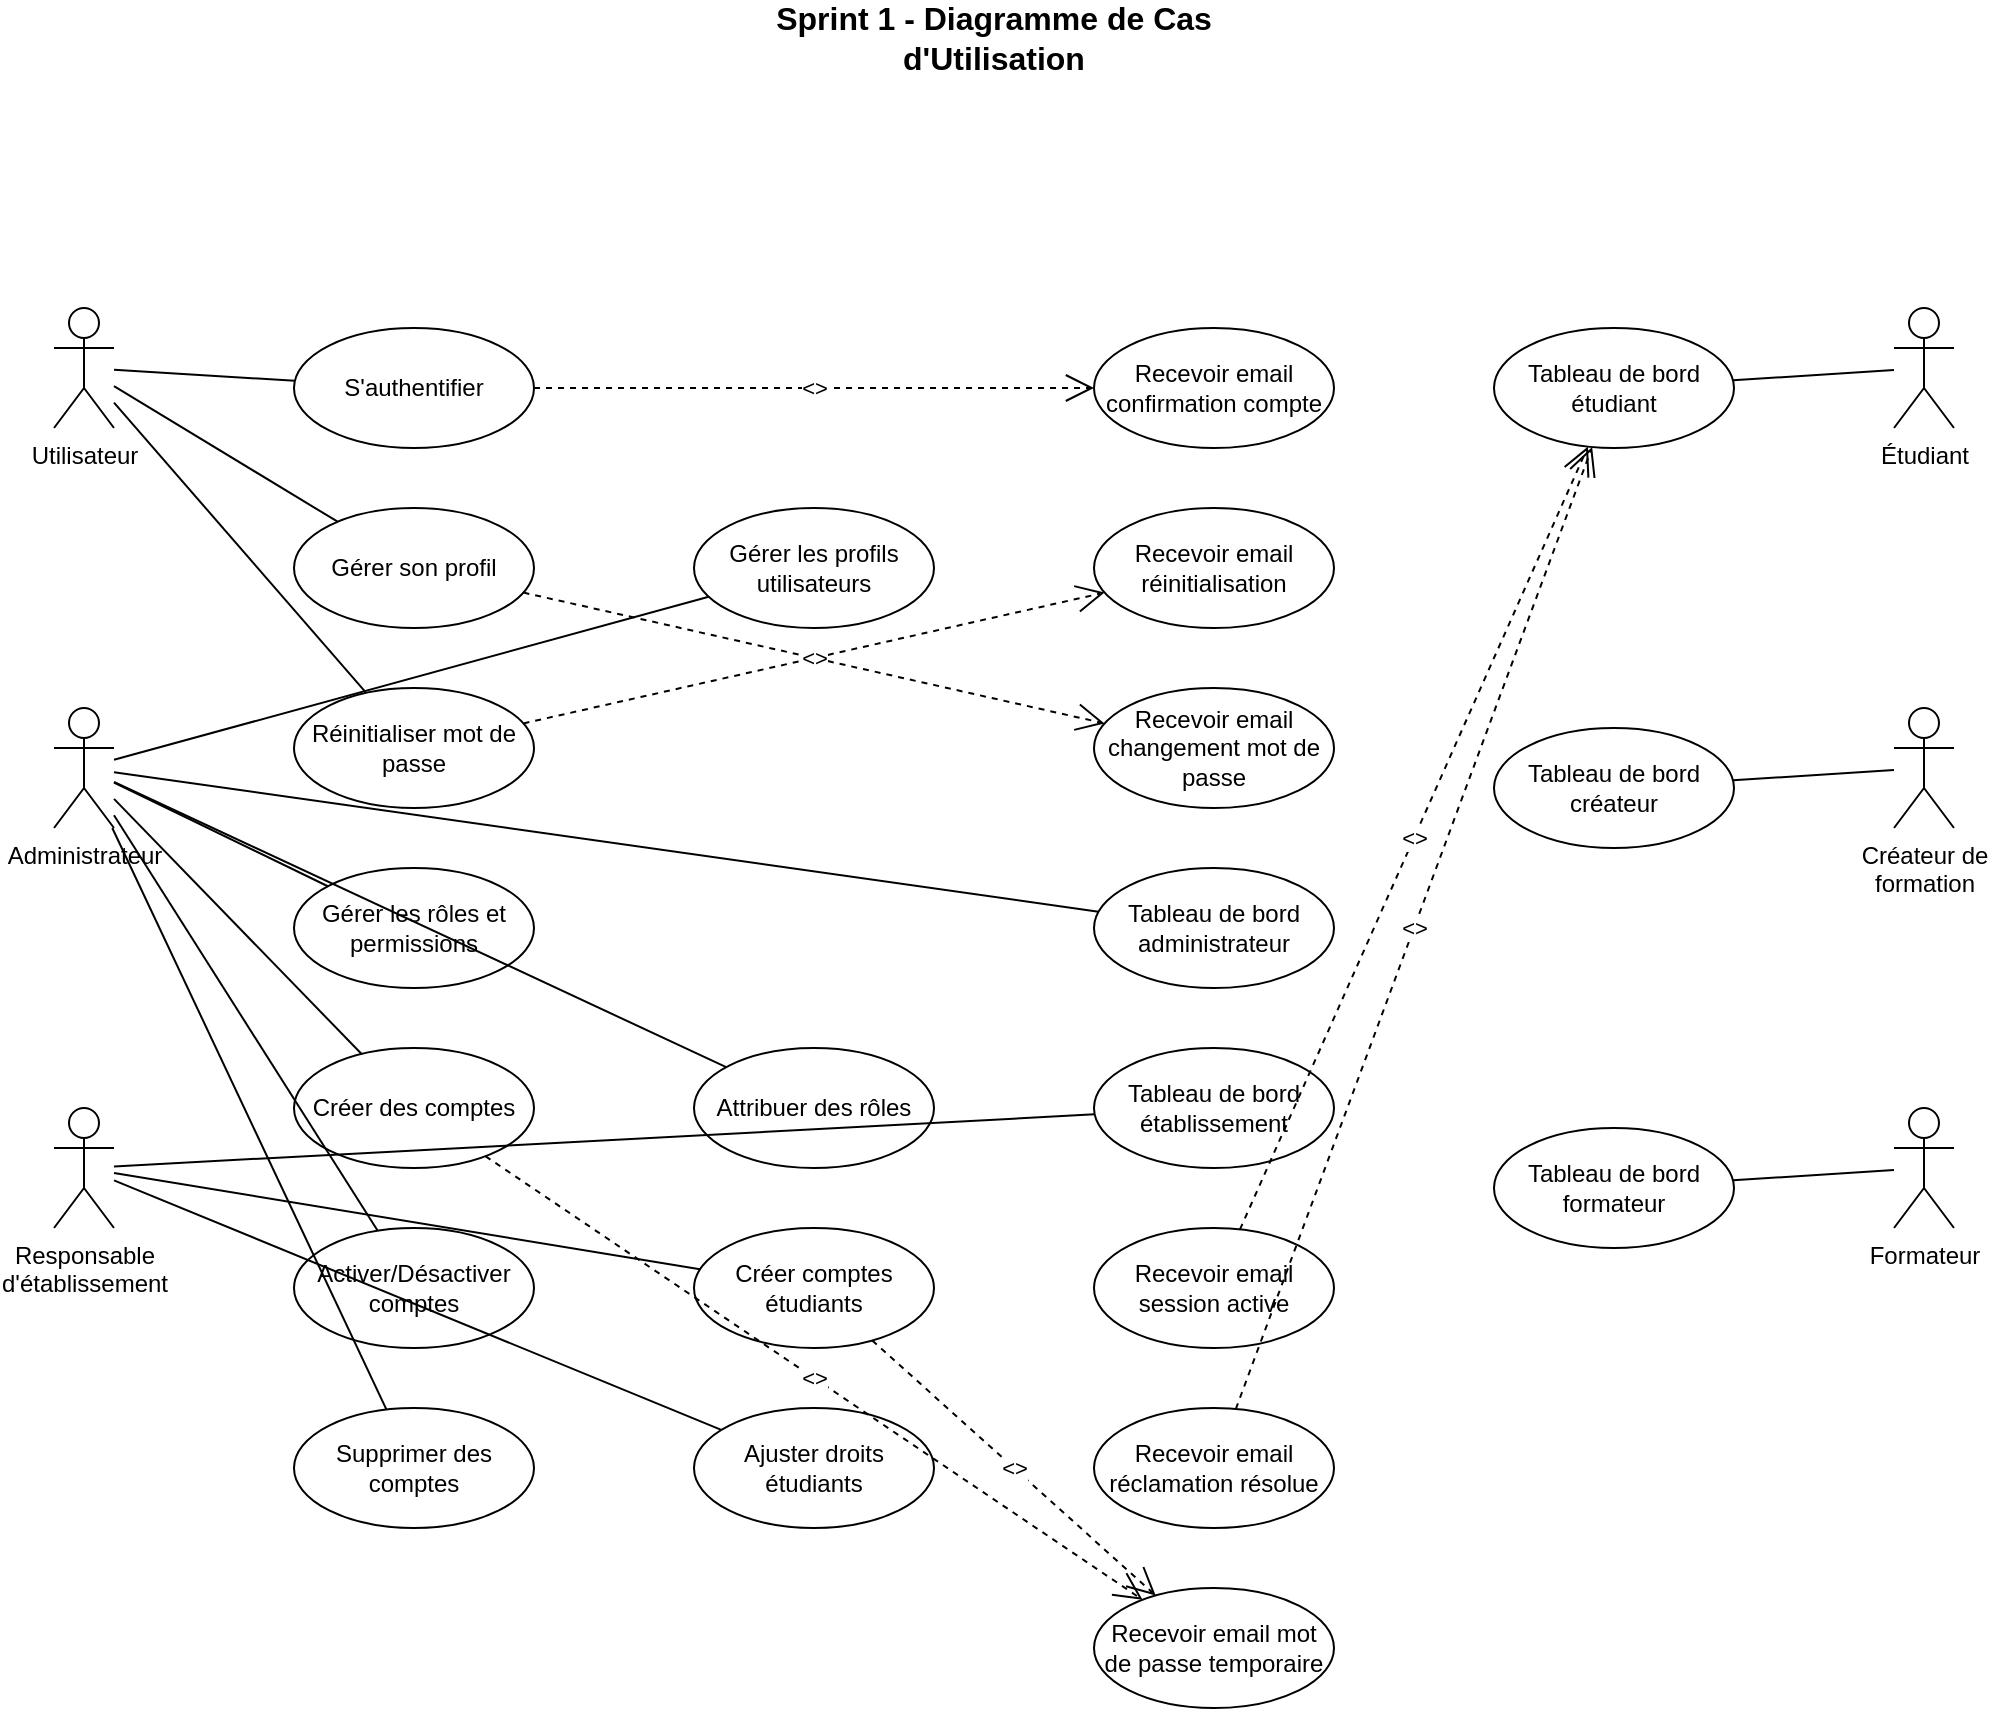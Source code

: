 <?xml version="1.0" encoding="UTF-8"?>
<mxfile version="22.1.16" type="device">
  <diagram name="Sprint1-UseCase" id="sprint1-usecase">
    <mxGraphModel dx="1422" dy="794" grid="1" gridSize="10" guides="1" tooltips="1" connect="1" arrows="1" fold="1" page="1" pageScale="1" pageWidth="1169" pageHeight="827" math="0" shadow="0">
      <root>
        <mxCell id="0" />
        <mxCell id="1" parent="0" />
        
        <!-- Acteurs -->
        <mxCell id="acteur1" value="Utilisateur" style="shape=umlActor;verticalLabelPosition=bottom;verticalAlign=top;html=1;" vertex="1" parent="1">
          <mxGeometry x="80" y="200" width="30" height="60" as="geometry" />
        </mxCell>
        
        <mxCell id="acteur2" value="Administrateur" style="shape=umlActor;verticalLabelPosition=bottom;verticalAlign=top;html=1;" vertex="1" parent="1">
          <mxGeometry x="80" y="400" width="30" height="60" as="geometry" />
        </mxCell>
        
        <mxCell id="acteur3" value="Responsable&#xa;d'établissement" style="shape=umlActor;verticalLabelPosition=bottom;verticalAlign=top;html=1;" vertex="1" parent="1">
          <mxGeometry x="80" y="600" width="30" height="60" as="geometry" />
        </mxCell>
        
        <mxCell id="acteur4" value="Étudiant" style="shape=umlActor;verticalLabelPosition=bottom;verticalAlign=top;html=1;" vertex="1" parent="1">
          <mxGeometry x="1000" y="200" width="30" height="60" as="geometry" />
        </mxCell>
        
        <mxCell id="acteur5" value="Créateur de&#xa;formation" style="shape=umlActor;verticalLabelPosition=bottom;verticalAlign=top;html=1;" vertex="1" parent="1">
          <mxGeometry x="1000" y="400" width="30" height="60" as="geometry" />
        </mxCell>
        
        <mxCell id="acteur6" value="Formateur" style="shape=umlActor;verticalLabelPosition=bottom;verticalAlign=top;html=1;" vertex="1" parent="1">
          <mxGeometry x="1000" y="600" width="30" height="60" as="geometry" />
        </mxCell>
        
        <!-- Cas d'utilisation principaux -->
        <mxCell id="uc1" value="S'authentifier" style="ellipse;whiteSpace=wrap;html=1;" vertex="1" parent="1">
          <mxGeometry x="200" y="210" width="120" height="60" as="geometry" />
        </mxCell>
        
        <mxCell id="uc2" value="Gérer son profil" style="ellipse;whiteSpace=wrap;html=1;" vertex="1" parent="1">
          <mxGeometry x="200" y="300" width="120" height="60" as="geometry" />
        </mxCell>
        
        <mxCell id="uc3" value="Réinitialiser mot de passe" style="ellipse;whiteSpace=wrap;html=1;" vertex="1" parent="1">
          <mxGeometry x="200" y="390" width="120" height="60" as="geometry" />
        </mxCell>
        
        <mxCell id="uc4" value="Gérer les rôles et permissions" style="ellipse;whiteSpace=wrap;html=1;" vertex="1" parent="1">
          <mxGeometry x="200" y="480" width="120" height="60" as="geometry" />
        </mxCell>
        
        <mxCell id="uc5" value="Créer des comptes" style="ellipse;whiteSpace=wrap;html=1;" vertex="1" parent="1">
          <mxGeometry x="200" y="570" width="120" height="60" as="geometry" />
        </mxCell>
        
        <mxCell id="uc6" value="Activer/Désactiver comptes" style="ellipse;whiteSpace=wrap;html=1;" vertex="1" parent="1">
          <mxGeometry x="200" y="660" width="120" height="60" as="geometry" />
        </mxCell>
        
        <mxCell id="uc7" value="Supprimer des comptes" style="ellipse;whiteSpace=wrap;html=1;" vertex="1" parent="1">
          <mxGeometry x="200" y="750" width="120" height="60" as="geometry" />
        </mxCell>
        
        <mxCell id="uc8" value="Gérer les profils utilisateurs" style="ellipse;whiteSpace=wrap;html=1;" vertex="1" parent="1">
          <mxGeometry x="400" y="300" width="120" height="60" as="geometry" />
        </mxCell>
        
        <mxCell id="uc9" value="Attribuer des rôles" style="ellipse;whiteSpace=wrap;html=1;" vertex="1" parent="1">
          <mxGeometry x="400" y="570" width="120" height="60" as="geometry" />
        </mxCell>
        
        <mxCell id="uc10" value="Créer comptes étudiants" style="ellipse;whiteSpace=wrap;html=1;" vertex="1" parent="1">
          <mxGeometry x="400" y="660" width="120" height="60" as="geometry" />
        </mxCell>
        
        <mxCell id="uc11" value="Ajuster droits étudiants" style="ellipse;whiteSpace=wrap;html=1;" vertex="1" parent="1">
          <mxGeometry x="400" y="750" width="120" height="60" as="geometry" />
        </mxCell>
        
        <mxCell id="uc12" value="Tableau de bord administrateur" style="ellipse;whiteSpace=wrap;html=1;" vertex="1" parent="1">
          <mxGeometry x="600" y="480" width="120" height="60" as="geometry" />
        </mxCell>
        
        <mxCell id="uc13" value="Tableau de bord établissement" style="ellipse;whiteSpace=wrap;html=1;" vertex="1" parent="1">
          <mxGeometry x="600" y="570" width="120" height="60" as="geometry" />
        </mxCell>
        
        <mxCell id="uc14" value="Tableau de bord étudiant" style="ellipse;whiteSpace=wrap;html=1;" vertex="1" parent="1">
          <mxGeometry x="800" y="210" width="120" height="60" as="geometry" />
        </mxCell>
        
        <mxCell id="uc15" value="Tableau de bord créateur" style="ellipse;whiteSpace=wrap;html=1;" vertex="1" parent="1">
          <mxGeometry x="800" y="410" width="120" height="60" as="geometry" />
        </mxCell>
        
        <mxCell id="uc16" value="Tableau de bord formateur" style="ellipse;whiteSpace=wrap;html=1;" vertex="1" parent="1">
          <mxGeometry x="800" y="610" width="120" height="60" as="geometry" />
        </mxCell>
        
        <!-- Cas d'utilisation d'emails -->
        <mxCell id="uc17" value="Recevoir email confirmation compte" style="ellipse;whiteSpace=wrap;html=1;" vertex="1" parent="1">
          <mxGeometry x="600" y="210" width="120" height="60" as="geometry" />
        </mxCell>
        
        <mxCell id="uc18" value="Recevoir email réinitialisation" style="ellipse;whiteSpace=wrap;html=1;" vertex="1" parent="1">
          <mxGeometry x="600" y="300" width="120" height="60" as="geometry" />
        </mxCell>
        
        <mxCell id="uc19" value="Recevoir email changement mot de passe" style="ellipse;whiteSpace=wrap;html=1;" vertex="1" parent="1">
          <mxGeometry x="600" y="390" width="120" height="60" as="geometry" />
        </mxCell>
        
        <mxCell id="uc20" value="Recevoir email session active" style="ellipse;whiteSpace=wrap;html=1;" vertex="1" parent="1">
          <mxGeometry x="600" y="660" width="120" height="60" as="geometry" />
        </mxCell>
        
        <mxCell id="uc21" value="Recevoir email réclamation résolue" style="ellipse;whiteSpace=wrap;html=1;" vertex="1" parent="1">
          <mxGeometry x="600" y="750" width="120" height="60" as="geometry" />
        </mxCell>
        
        <mxCell id="uc22" value="Recevoir email mot de passe temporaire" style="ellipse;whiteSpace=wrap;html=1;" vertex="1" parent="1">
          <mxGeometry x="600" y="840" width="120" height="60" as="geometry" />
        </mxCell>
        
        <!-- Relations -->
        <!-- Associations -->
        <mxCell id="assoc1" value="" style="endArrow=none;html=1;rounded=0;" edge="1" parent="1" source="acteur1" target="uc1">
          <mxGeometry width="50" height="50" relative="1" as="geometry">
            <mxPoint x="290" y="240" as="sourcePoint" />
            <mxPoint x="340" y="190" as="targetPoint" />
          </mxGeometry>
        </mxCell>
        
        <mxCell id="assoc2" value="" style="endArrow=none;html=1;rounded=0;" edge="1" parent="1" source="acteur1" target="uc2">
          <mxGeometry width="50" height="50" relative="1" as="geometry">
            <mxPoint x="290" y="240" as="sourcePoint" />
            <mxPoint x="340" y="190" as="targetPoint" />
          </mxGeometry>
        </mxCell>
        
        <mxCell id="assoc3" value="" style="endArrow=none;html=1;rounded=0;" edge="1" parent="1" source="acteur1" target="uc3">
          <mxGeometry width="50" height="50" relative="1" as="geometry">
            <mxPoint x="290" y="240" as="sourcePoint" />
            <mxPoint x="340" y="190" as="targetPoint" />
          </mxGeometry>
        </mxCell>
        
        <mxCell id="assoc4" value="" style="endArrow=none;html=1;rounded=0;" edge="1" parent="1" source="acteur2" target="uc4">
          <mxGeometry width="50" height="50" relative="1" as="geometry">
            <mxPoint x="290" y="240" as="sourcePoint" />
            <mxPoint x="340" y="190" as="targetPoint" />
          </mxGeometry>
        </mxCell>
        
        <mxCell id="assoc5" value="" style="endArrow=none;html=1;rounded=0;" edge="1" parent="1" source="acteur2" target="uc5">
          <mxGeometry width="50" height="50" relative="1" as="geometry">
            <mxPoint x="290" y="240" as="sourcePoint" />
            <mxPoint x="340" y="190" as="targetPoint" />
          </mxGeometry>
        </mxCell>
        
        <mxCell id="assoc6" value="" style="endArrow=none;html=1;rounded=0;" edge="1" parent="1" source="acteur2" target="uc6">
          <mxGeometry width="50" height="50" relative="1" as="geometry">
            <mxPoint x="290" y="240" as="sourcePoint" />
            <mxPoint x="340" y="190" as="targetPoint" />
          </mxGeometry>
        </mxCell>
        
        <mxCell id="assoc7" value="" style="endArrow=none;html=1;rounded=0;" edge="1" parent="1" source="acteur2" target="uc7">
          <mxGeometry width="50" height="50" relative="1" as="geometry">
            <mxPoint x="290" y="240" as="sourcePoint" />
            <mxPoint x="340" y="190" as="targetPoint" />
          </mxGeometry>
        </mxCell>
        
        <mxCell id="assoc8" value="" style="endArrow=none;html=1;rounded=0;" edge="1" parent="1" source="acteur2" target="uc8">
          <mxGeometry width="50" height="50" relative="1" as="geometry">
            <mxPoint x="290" y="240" as="sourcePoint" />
            <mxPoint x="340" y="190" as="targetPoint" />
          </mxGeometry>
        </mxCell>
        
        <mxCell id="assoc9" value="" style="endArrow=none;html=1;rounded=0;" edge="1" parent="1" source="acteur2" target="uc9">
          <mxGeometry width="50" height="50" relative="1" as="geometry">
            <mxPoint x="290" y="240" as="sourcePoint" />
            <mxPoint x="340" y="190" as="targetPoint" />
          </mxGeometry>
        </mxCell>
        
        <mxCell id="assoc10" value="" style="endArrow=none;html=1;rounded=0;" edge="1" parent="1" source="acteur2" target="uc12">
          <mxGeometry width="50" height="50" relative="1" as="geometry">
            <mxPoint x="290" y="240" as="sourcePoint" />
            <mxPoint x="340" y="190" as="targetPoint" />
          </mxGeometry>
        </mxCell>
        
        <mxCell id="assoc11" value="" style="endArrow=none;html=1;rounded=0;" edge="1" parent="1" source="acteur3" target="uc10">
          <mxGeometry width="50" height="50" relative="1" as="geometry">
            <mxPoint x="290" y="240" as="sourcePoint" />
            <mxPoint x="340" y="190" as="targetPoint" />
          </mxGeometry>
        </mxCell>
        
        <mxCell id="assoc12" value="" style="endArrow=none;html=1;rounded=0;" edge="1" parent="1" source="acteur3" target="uc11">
          <mxGeometry width="50" height="50" relative="1" as="geometry">
            <mxPoint x="290" y="240" as="sourcePoint" />
            <mxPoint x="340" y="190" as="targetPoint" />
          </mxGeometry>
        </mxCell>
        
        <mxCell id="assoc13" value="" style="endArrow=none;html=1;rounded=0;" edge="1" parent="1" source="acteur3" target="uc13">
          <mxGeometry width="50" height="50" relative="1" as="geometry">
            <mxPoint x="290" y="240" as="sourcePoint" />
            <mxPoint x="340" y="190" as="targetPoint" />
          </mxGeometry>
        </mxCell>
        
        <mxCell id="assoc14" value="" style="endArrow=none;html=1;rounded=0;" edge="1" parent="1" source="acteur4" target="uc14">
          <mxGeometry width="50" height="50" relative="1" as="geometry">
            <mxPoint x="290" y="240" as="sourcePoint" />
            <mxPoint x="340" y="190" as="targetPoint" />
          </mxGeometry>
        </mxCell>
        
        <mxCell id="assoc15" value="" style="endArrow=none;html=1;rounded=0;" edge="1" parent="1" source="acteur5" target="uc15">
          <mxGeometry width="50" height="50" relative="1" as="geometry">
            <mxPoint x="290" y="240" as="sourcePoint" />
            <mxPoint x="340" y="190" as="targetPoint" />
          </mxGeometry>
        </mxCell>
        
        <mxCell id="assoc16" value="" style="endArrow=none;html=1;rounded=0;" edge="1" parent="1" source="acteur6" target="uc16">
          <mxGeometry width="50" height="50" relative="1" as="geometry">
            <mxPoint x="290" y="240" as="sourcePoint" />
            <mxPoint x="340" y="190" as="targetPoint" />
          </mxGeometry>
        </mxCell>
        
        <!-- Relations Include -->
        <mxCell id="include1" value="&lt;&lt;include&gt;&gt;" style="endArrow=open;endSize=12;dashed=1;html=1;rounded=0;" edge="1" parent="1" source="uc1" target="uc17">
          <mxGeometry width="160" relative="1" as="geometry">
            <mxPoint x="320" y="240" as="sourcePoint" />
            <mxPoint x="480" y="190" as="targetPoint" />
          </mxGeometry>
        </mxCell>
        
        <mxCell id="include2" value="&lt;&lt;include&gt;&gt;" style="endArrow=open;endSize=12;dashed=1;html=1;rounded=0;" edge="1" parent="1" source="uc3" target="uc18">
          <mxGeometry width="160" relative="1" as="geometry">
            <mxPoint x="320" y="240" as="sourcePoint" />
            <mxPoint x="480" y="190" as="targetPoint" />
          </mxGeometry>
        </mxCell>
        
        <mxCell id="include3" value="&lt;&lt;include&gt;&gt;" style="endArrow=open;endSize=12;dashed=1;html=1;rounded=0;" edge="1" parent="1" source="uc2" target="uc19">
          <mxGeometry width="160" relative="1" as="geometry">
            <mxPoint x="320" y="240" as="sourcePoint" />
            <mxPoint x="480" y="190" as="targetPoint" />
          </mxGeometry>
        </mxCell>
        
        <!-- Relations Extend -->
        <mxCell id="extend1" value="&lt;&lt;extend&gt;&gt;" style="endArrow=open;endSize=12;dashed=1;html=1;rounded=0;" edge="1" parent="1" source="uc20" target="uc14">
          <mxGeometry width="160" relative="1" as="geometry">
            <mxPoint x="320" y="240" as="sourcePoint" />
            <mxPoint x="480" y="190" as="targetPoint" />
          </mxGeometry>
        </mxCell>
        
        <mxCell id="extend2" value="&lt;&lt;extend&gt;&gt;" style="endArrow=open;endSize=12;dashed=1;html=1;rounded=0;" edge="1" parent="1" source="uc21" target="uc14">
          <mxGeometry width="160" relative="1" as="geometry">
            <mxPoint x="320" y="240" as="sourcePoint" />
            <mxPoint x="480" y="190" as="targetPoint" />
          </mxGeometry>
        </mxCell>
        
        <!-- Relations Include pour mot de passe temporaire -->
        <mxCell id="include4" value="&lt;&lt;include&gt;&gt;" style="endArrow=open;endSize=12;dashed=1;html=1;rounded=0;" edge="1" parent="1" source="uc5" target="uc22">
          <mxGeometry width="160" relative="1" as="geometry">
            <mxPoint x="320" y="240" as="sourcePoint" />
            <mxPoint x="480" y="190" as="targetPoint" />
          </mxGeometry>
        </mxCell>
        
        <mxCell id="include5" value="&lt;&lt;include&gt;&gt;" style="endArrow=open;endSize=12;dashed=1;html=1;rounded=0;" edge="1" parent="1" source="uc10" target="uc22">
          <mxGeometry width="160" relative="1" as="geometry">
            <mxPoint x="320" y="240" as="sourcePoint" />
            <mxPoint x="480" y="190" as="targetPoint" />
          </mxGeometry>
        </mxCell>
        
        <!-- Titre -->
        <mxCell id="titre" value="Sprint 1 - Diagramme de Cas d'Utilisation" style="text;html=1;strokeColor=none;fillColor=none;align=center;verticalAlign=middle;whiteSpace=wrap;rounded=0;fontSize=16;fontStyle=1;" vertex="1" parent="1">
          <mxGeometry x="400" y="50" width="300" height="30" as="geometry" />
        </mxCell>
        
      </root>
    </mxGraphModel>
  </diagram>
</mxfile> 